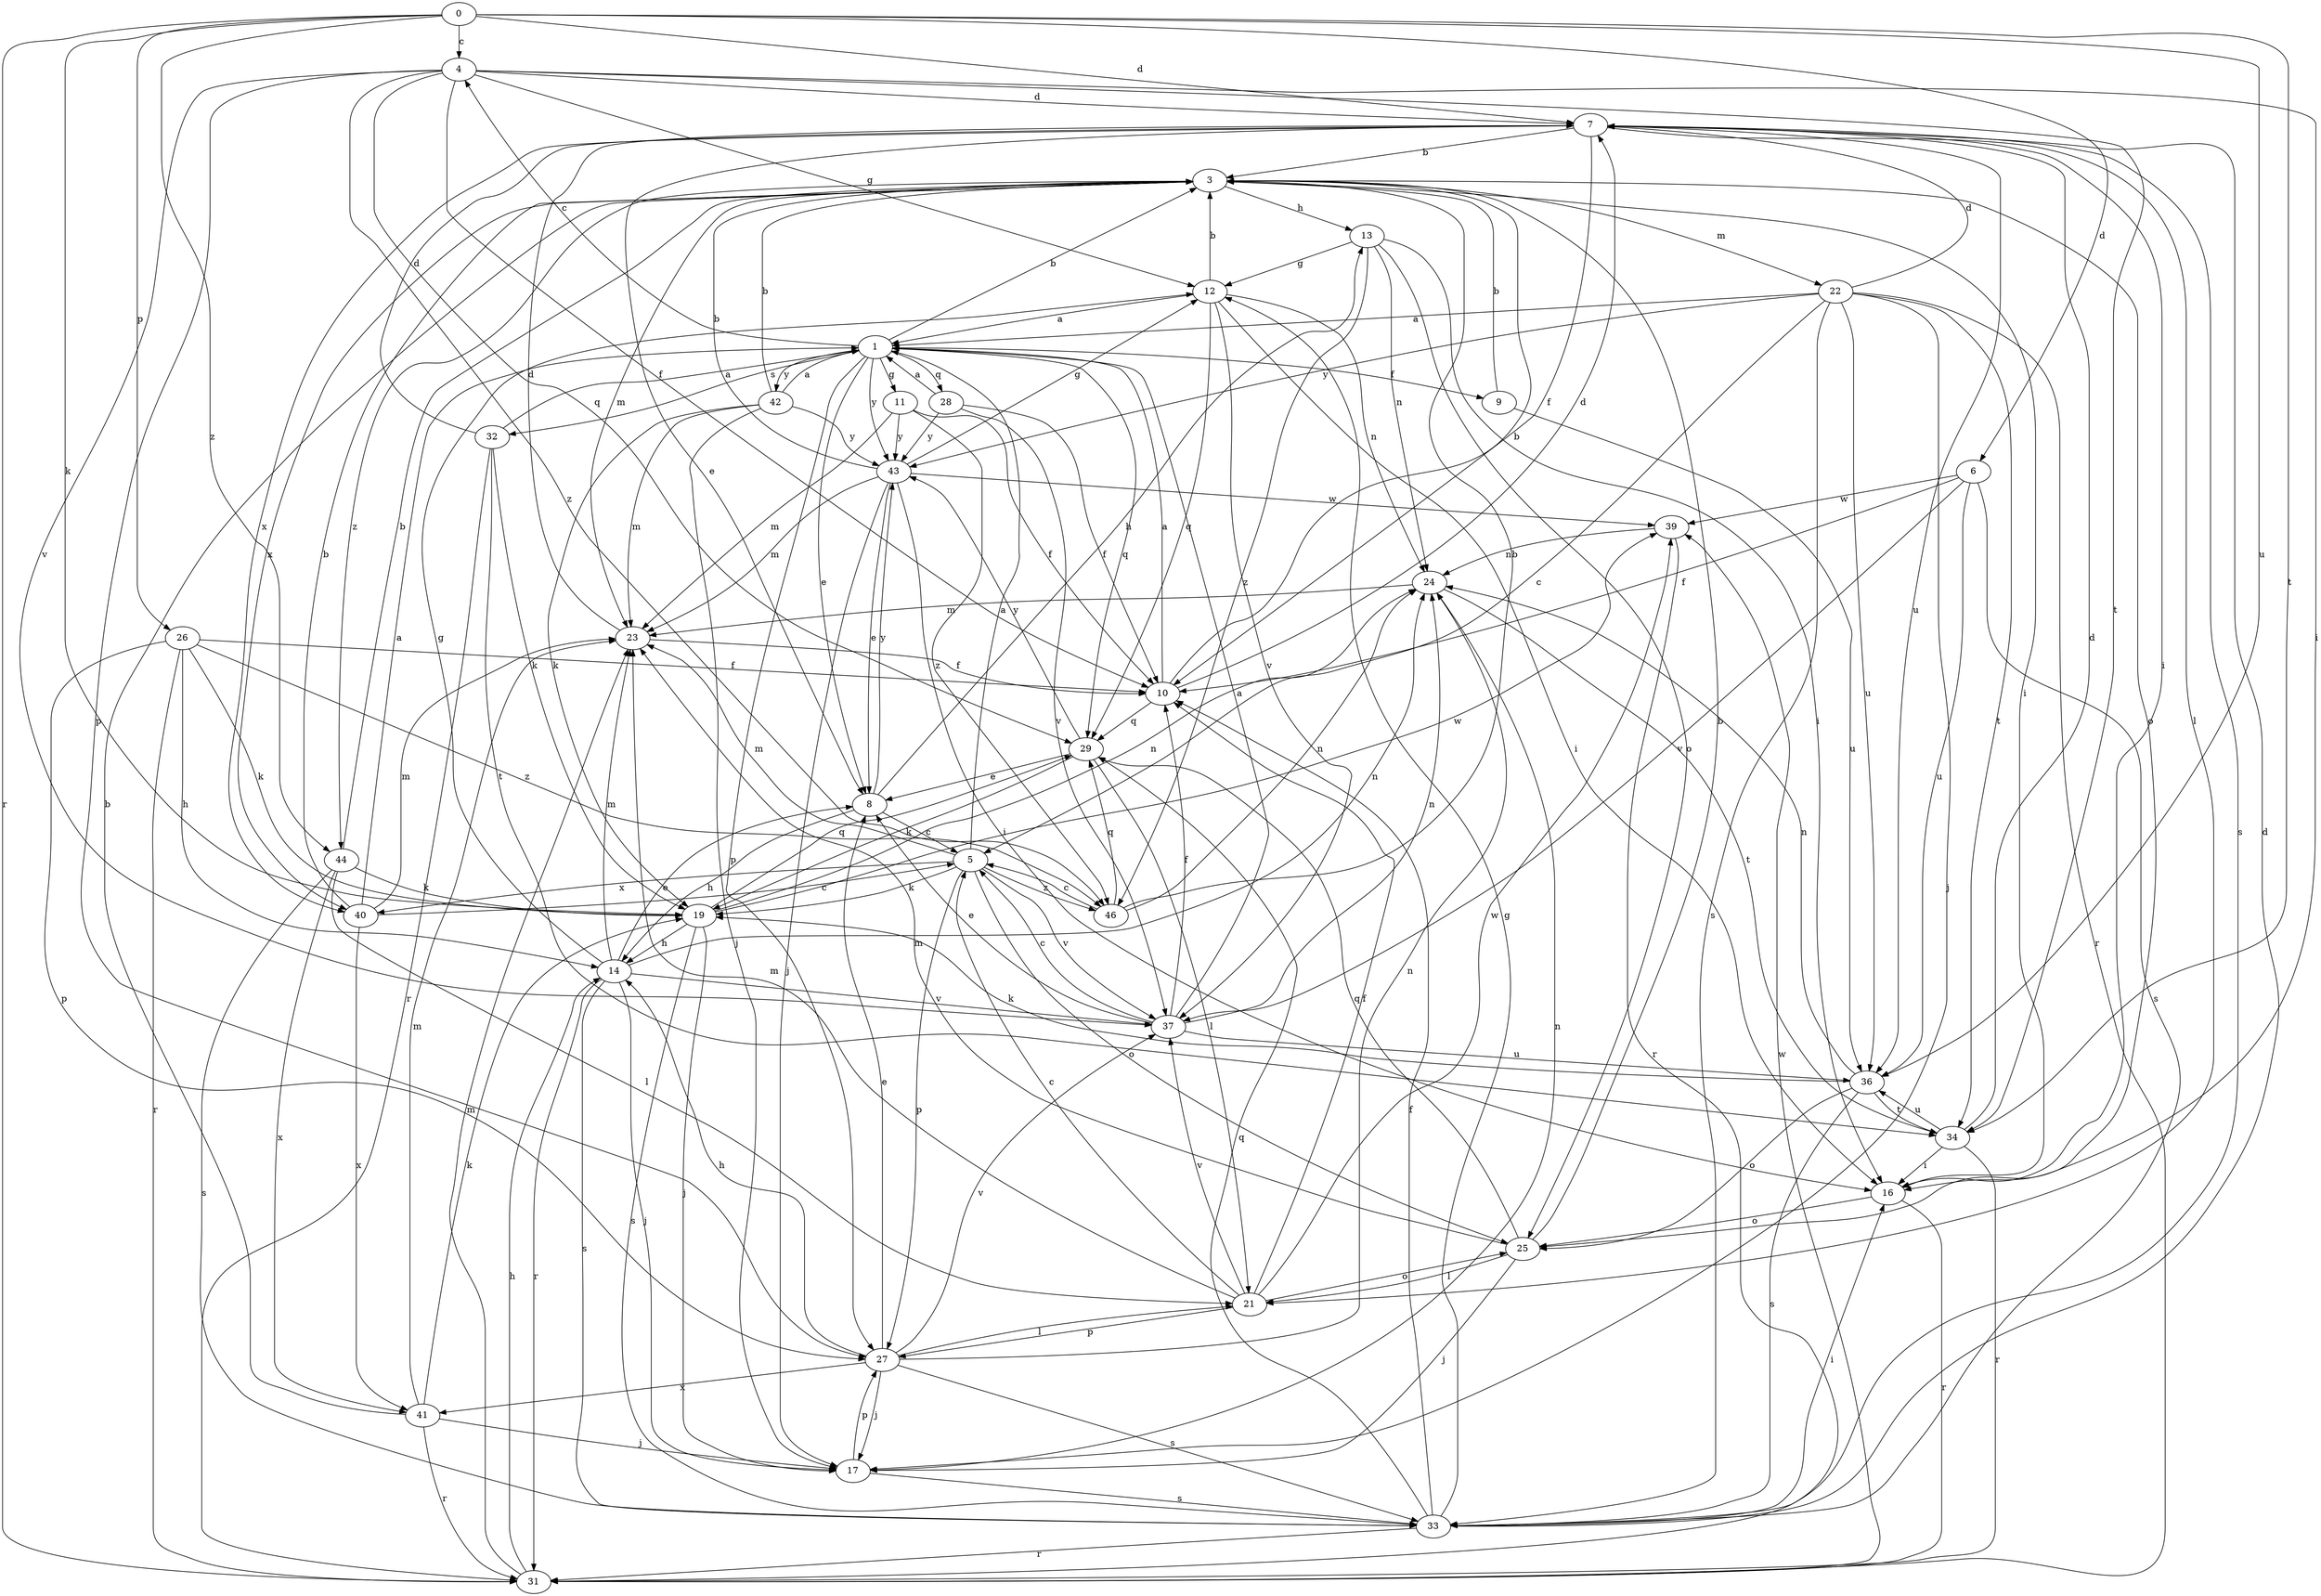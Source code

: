 strict digraph  {
0;
1;
3;
4;
5;
6;
7;
8;
9;
10;
11;
12;
13;
14;
16;
17;
19;
21;
22;
23;
24;
25;
26;
27;
28;
29;
31;
32;
33;
34;
36;
37;
39;
40;
41;
42;
43;
44;
46;
0 -> 4  [label=c];
0 -> 6  [label=d];
0 -> 7  [label=d];
0 -> 19  [label=k];
0 -> 26  [label=p];
0 -> 31  [label=r];
0 -> 34  [label=t];
0 -> 36  [label=u];
0 -> 44  [label=z];
1 -> 3  [label=b];
1 -> 4  [label=c];
1 -> 8  [label=e];
1 -> 9  [label=f];
1 -> 11  [label=g];
1 -> 27  [label=p];
1 -> 28  [label=q];
1 -> 29  [label=q];
1 -> 32  [label=s];
1 -> 42  [label=y];
1 -> 43  [label=y];
3 -> 13  [label=h];
3 -> 16  [label=i];
3 -> 22  [label=m];
3 -> 23  [label=m];
3 -> 25  [label=o];
3 -> 40  [label=x];
3 -> 44  [label=z];
4 -> 7  [label=d];
4 -> 10  [label=f];
4 -> 12  [label=g];
4 -> 16  [label=i];
4 -> 27  [label=p];
4 -> 29  [label=q];
4 -> 34  [label=t];
4 -> 37  [label=v];
4 -> 46  [label=z];
5 -> 1  [label=a];
5 -> 19  [label=k];
5 -> 23  [label=m];
5 -> 25  [label=o];
5 -> 27  [label=p];
5 -> 37  [label=v];
5 -> 40  [label=x];
5 -> 46  [label=z];
6 -> 10  [label=f];
6 -> 33  [label=s];
6 -> 36  [label=u];
6 -> 37  [label=v];
6 -> 39  [label=w];
7 -> 3  [label=b];
7 -> 8  [label=e];
7 -> 10  [label=f];
7 -> 16  [label=i];
7 -> 21  [label=l];
7 -> 33  [label=s];
7 -> 36  [label=u];
7 -> 40  [label=x];
8 -> 5  [label=c];
8 -> 13  [label=h];
8 -> 14  [label=h];
8 -> 43  [label=y];
9 -> 3  [label=b];
9 -> 36  [label=u];
10 -> 1  [label=a];
10 -> 3  [label=b];
10 -> 7  [label=d];
10 -> 29  [label=q];
11 -> 10  [label=f];
11 -> 23  [label=m];
11 -> 43  [label=y];
11 -> 46  [label=z];
12 -> 1  [label=a];
12 -> 3  [label=b];
12 -> 16  [label=i];
12 -> 24  [label=n];
12 -> 29  [label=q];
12 -> 37  [label=v];
13 -> 12  [label=g];
13 -> 16  [label=i];
13 -> 24  [label=n];
13 -> 25  [label=o];
13 -> 46  [label=z];
14 -> 8  [label=e];
14 -> 12  [label=g];
14 -> 17  [label=j];
14 -> 23  [label=m];
14 -> 24  [label=n];
14 -> 31  [label=r];
14 -> 33  [label=s];
14 -> 37  [label=v];
16 -> 25  [label=o];
16 -> 31  [label=r];
17 -> 24  [label=n];
17 -> 27  [label=p];
17 -> 33  [label=s];
19 -> 14  [label=h];
19 -> 17  [label=j];
19 -> 24  [label=n];
19 -> 29  [label=q];
19 -> 33  [label=s];
19 -> 39  [label=w];
21 -> 5  [label=c];
21 -> 10  [label=f];
21 -> 23  [label=m];
21 -> 25  [label=o];
21 -> 27  [label=p];
21 -> 37  [label=v];
21 -> 39  [label=w];
22 -> 1  [label=a];
22 -> 5  [label=c];
22 -> 7  [label=d];
22 -> 17  [label=j];
22 -> 31  [label=r];
22 -> 33  [label=s];
22 -> 34  [label=t];
22 -> 36  [label=u];
22 -> 43  [label=y];
23 -> 7  [label=d];
23 -> 10  [label=f];
24 -> 23  [label=m];
24 -> 34  [label=t];
25 -> 3  [label=b];
25 -> 17  [label=j];
25 -> 21  [label=l];
25 -> 23  [label=m];
25 -> 29  [label=q];
26 -> 10  [label=f];
26 -> 14  [label=h];
26 -> 19  [label=k];
26 -> 27  [label=p];
26 -> 31  [label=r];
26 -> 46  [label=z];
27 -> 8  [label=e];
27 -> 14  [label=h];
27 -> 17  [label=j];
27 -> 21  [label=l];
27 -> 24  [label=n];
27 -> 33  [label=s];
27 -> 37  [label=v];
27 -> 41  [label=x];
28 -> 1  [label=a];
28 -> 10  [label=f];
28 -> 37  [label=v];
28 -> 43  [label=y];
29 -> 8  [label=e];
29 -> 19  [label=k];
29 -> 21  [label=l];
29 -> 43  [label=y];
31 -> 14  [label=h];
31 -> 23  [label=m];
31 -> 39  [label=w];
32 -> 1  [label=a];
32 -> 7  [label=d];
32 -> 19  [label=k];
32 -> 31  [label=r];
32 -> 34  [label=t];
33 -> 7  [label=d];
33 -> 10  [label=f];
33 -> 12  [label=g];
33 -> 16  [label=i];
33 -> 29  [label=q];
33 -> 31  [label=r];
34 -> 7  [label=d];
34 -> 16  [label=i];
34 -> 31  [label=r];
34 -> 36  [label=u];
36 -> 19  [label=k];
36 -> 24  [label=n];
36 -> 25  [label=o];
36 -> 33  [label=s];
36 -> 34  [label=t];
37 -> 1  [label=a];
37 -> 5  [label=c];
37 -> 8  [label=e];
37 -> 10  [label=f];
37 -> 24  [label=n];
37 -> 36  [label=u];
39 -> 24  [label=n];
39 -> 31  [label=r];
40 -> 1  [label=a];
40 -> 3  [label=b];
40 -> 5  [label=c];
40 -> 23  [label=m];
40 -> 41  [label=x];
41 -> 3  [label=b];
41 -> 17  [label=j];
41 -> 19  [label=k];
41 -> 23  [label=m];
41 -> 31  [label=r];
42 -> 1  [label=a];
42 -> 3  [label=b];
42 -> 17  [label=j];
42 -> 19  [label=k];
42 -> 23  [label=m];
42 -> 43  [label=y];
43 -> 3  [label=b];
43 -> 8  [label=e];
43 -> 12  [label=g];
43 -> 16  [label=i];
43 -> 17  [label=j];
43 -> 23  [label=m];
43 -> 39  [label=w];
44 -> 3  [label=b];
44 -> 19  [label=k];
44 -> 21  [label=l];
44 -> 33  [label=s];
44 -> 41  [label=x];
46 -> 3  [label=b];
46 -> 5  [label=c];
46 -> 24  [label=n];
46 -> 29  [label=q];
}
